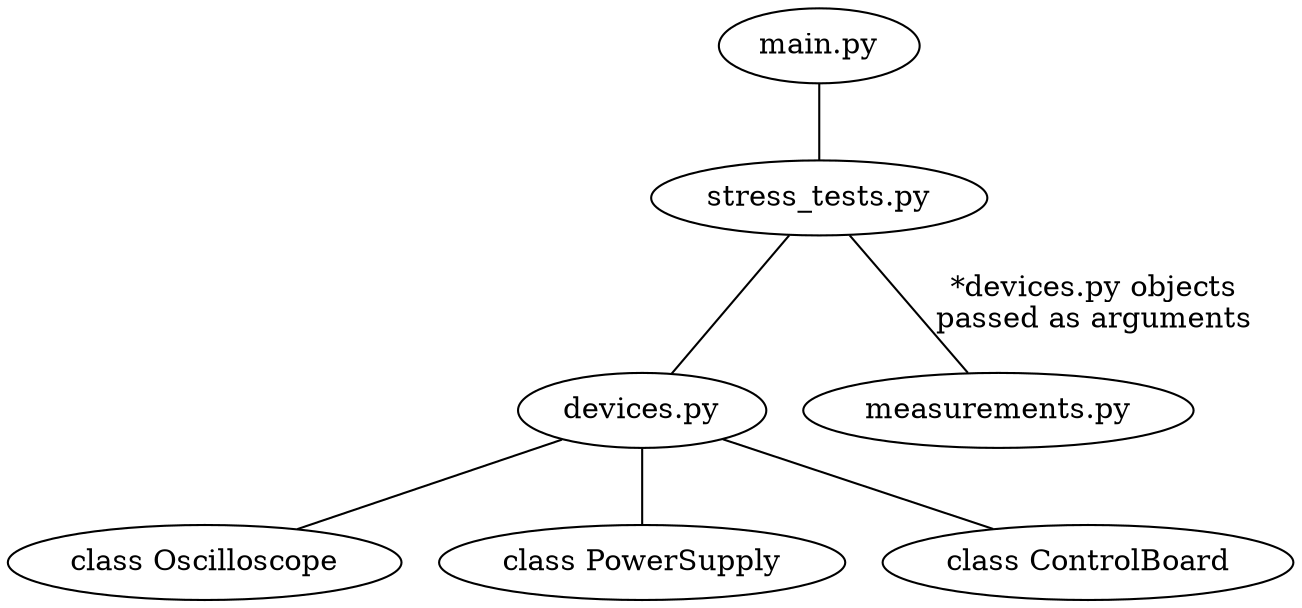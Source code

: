 graph G {
    "main.py" -- "stress_tests.py"

    "stress_tests.py" -- "devices.py"
    "stress_tests.py" -- "measurements.py" [label="*devices.py objects\npassed as arguments"]

    "devices.py" -- "class Oscilloscope"
    "devices.py" -- "class PowerSupply"
    "devices.py" -- "class ControlBoard"
}